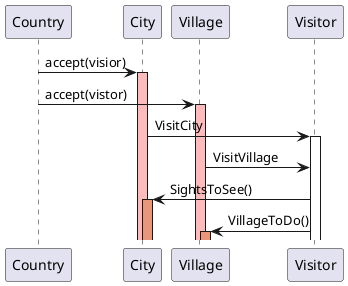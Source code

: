 @startuml
Country -> City:accept(visior)
activate City #FFBBBB
Country -> Village:accept(vistor)
activate Village #FFBBBB
City -> Visitor:VisitCity
activate Visitor
Village -> Visitor:VisitVillage
Visitor -> City:SightsToSee()
activate City #DarkSalmon
Visitor -> Village:VillageToDo()
activate Village  #DarkSalmon

@enduml
